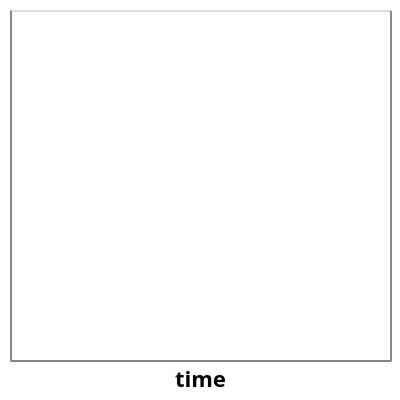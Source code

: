 {
  "$schema": "https://vega.github.io/schema/vega-lite/v5.json",
  "description": "Vega-Lite spec for FieldKit time series chart with a second y-axis.",
  "width": "container",
  "autosize": { "type": "fit", "contains": "padding" },
  "encoding": {
    "x": {
      "field": "time",
      "type": "temporal",
      "axis": {
        "formatType": "time",
        "tickCount": 8,
        "labelPadding": -24,
        "tickSize": 30,
        "gridDash": [2, 2],
        "tickDash": [2, 2]
      }
    }
  },
  "layer": [
    {
      "data": null,
      "encoding": {
        "y": {
          "field": "value",
          "type": "quantitative",
          "title": null,
          "scale": { "zero": false },
          "axis": {
            "grid": true,
            "gridDash": [4, 6],
            "gridOpacity": 0.2
          }
        }
      },
      "layer": [
        {
          "transform": [
            {
              "filter": { "field": "value", "valid": true }
            }
          ],
          "mark": {
            "type": "line",
            "color": "#bbbbbb",
            "strokeWidth": 2,
            "strokeDash": [4, 4],
            "interpolate": "cardinal",
            "tension": 0.9
          }
        },
        {
          "mark": {
            "type": "line",
            "strokeWidth": 2,
            "interpolate": "cardinal",
            "tension": 0.9
          }
        },
        {
          "transform": [
            {"filter": {
              "and": ["hover1.time", {"param": "hover1"}]
            }}
          ],
          "mark": {"type": "rule", "strokeDash": [4, 4], "opacity": 0.3}
        },
        {
          "transform": [
            {"filter": {
              "and": ["hover1.time", {"param": "hover1"}]
            }}
          ],
          "mark": {
            "type": "point",
            "size": 100
          }
        },
        {
          "params": [
            {
              "name": "hover1",
              "select": {
                "type": "point",
                "on": "mouseover",
                "clear": "mouseout",
                "fields": ["time", "value"]
              }
            }
          ],
          "mark": {
            "type": "point",
            "filled": true,
            "size": 100,
            "opacity": 0
          },
          "encoding": {
            "tooltip": [
              {
                "field": "name"
              },
              {
                "field": "value",
                "type": "quantitative",
                "formatType": "number",
                "format": ".3"
              },
              {
                "field": "time",
                "type": "temporal",
                "formatType": "time",
                "format": "%Y-%m-%d %H:%m"
              }
            ]
          }
        }
      ]
    },
    {
      "data": null,
      "encoding": {
        "y": {
          "field": "value",
          "type": "quantitative",
          "title": null,
          "scale": { "zero": false },
          "axis": {
            "grid": true,
            "gridDash": [4, 6],
            "gridOpacity": 0.2
          }
        }
      },
      "layer": [
        {
          "transform": [
            {
              "filter": { "field": "value", "valid": true }
            }
          ],
          "mark": {
            "type": "line",
            "color": "#bbbbbb",
            "strokeWidth": 2,
            "strokeDash": [4, 4],
            "interpolate": "cardinal",
            "tension": 0.9
          }
        },
        {
          "mark": {
            "type": "line",
            "strokeWidth": 4,
            "stroke": "white",
            "opacity": 1,
            "interpolate": "cardinal",
            "tension": 0.9
          }
        },
        {
          "mark": {
            "type": "line",
            "strokeWidth": 2,
            "interpolate": "cardinal",
            "tension": 0.9
          }
        },
        {
          "transform": [
            {"filter": {
              "and": ["hover1.time", {"param": "hover1"}]
            }}
          ],
          "mark": {"type": "rule", "strokeDash": [4, 4], "opacity": 0.3}
        },
        {
          "transform": [
            {"filter": {
              "and": ["hover1.time", {"param": "hover1"}]
            }}
          ],
          "mark": {
            "type": "point",
            "size": 100
          }
        },
        {
          "mark": {
            "type": "point",
            "filled": true,
            "size": 100,
            "opacity": 0
          },
          "encoding": {
            "tooltip": [
              {
                "field": "name"
              },
              {
                "field": "value",
                "type": "quantitative",
                "formatType": "number",
                "format": ".3"
              },
              {
                "field": "time",
                "type": "temporal",
                "formatType": "time",
                "format": "%Y-%m-%d %H:%m"
              }
            ]
          }
        }
      ]
    }
  ],
  "resolve": { "scale": { "y": "independent", "fill": "independent" } }
}
